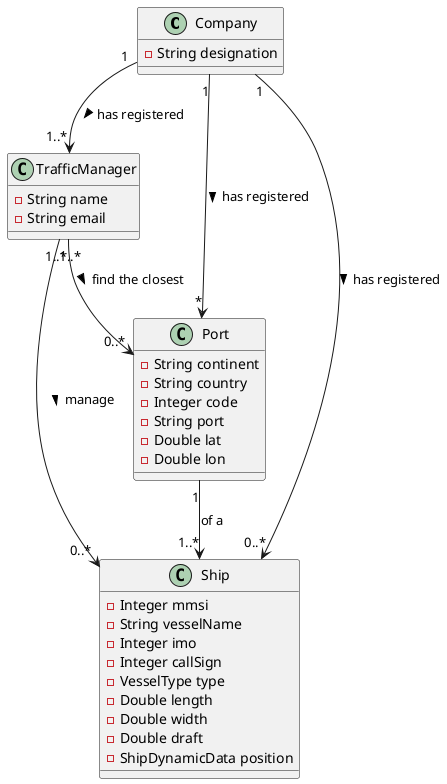 @startuml
'https://plantuml.com/class-diagram

class Company{
    -String designation
}

class TrafficManager{
    -String name
    -String email
}

class Port{
    -String continent
    -String country
    -Integer code
    -String port
    -Double lat
    -Double lon
}

class Ship{
    -Integer mmsi
    -String vesselName
    -Integer imo
    -Integer callSign
    -VesselType type
    -Double length
    -Double width
    -Double draft
    -ShipDynamicData position
}

Company "1" --> "1..*" TrafficManager : has registered >
Company "1" --> "*" Port : has registered >
Company "1" --> "0..*" Ship : has registered >

TrafficManager "1..*" --> "0..*" Port : find the closest >
TrafficManager "1..*" --> "0..*" Ship : manage >

Port "1" --> "1..*" Ship : of a



@enduml